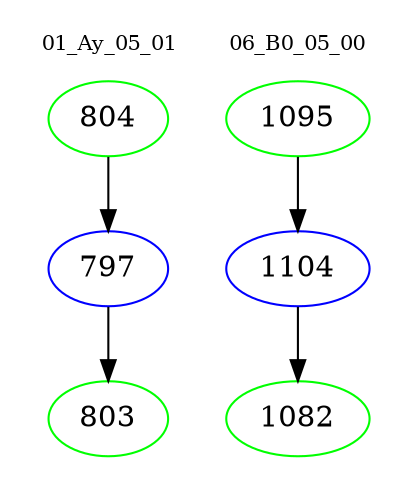 digraph{
subgraph cluster_0 {
color = white
label = "01_Ay_05_01";
fontsize=10;
T0_804 [label="804", color="green"]
T0_804 -> T0_797 [color="black"]
T0_797 [label="797", color="blue"]
T0_797 -> T0_803 [color="black"]
T0_803 [label="803", color="green"]
}
subgraph cluster_1 {
color = white
label = "06_B0_05_00";
fontsize=10;
T1_1095 [label="1095", color="green"]
T1_1095 -> T1_1104 [color="black"]
T1_1104 [label="1104", color="blue"]
T1_1104 -> T1_1082 [color="black"]
T1_1082 [label="1082", color="green"]
}
}
